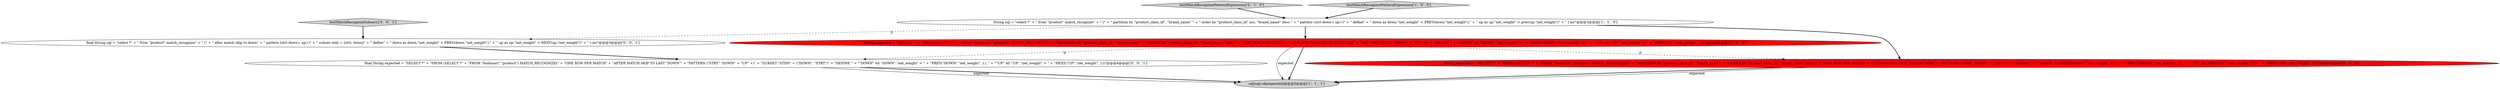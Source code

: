 digraph {
7 [style = filled, label = "testMatchRecognizeSubset1['0', '0', '1']", fillcolor = lightgray, shape = diamond image = "AAA0AAABBB3BBB"];
6 [style = filled, label = "final String expected = \"SELECT *\" + \"FROM (SELECT *\" + \"FROM \"foodmart\".\"product\") MATCH_RECOGNIZE(\" + \"ONE ROW PER MATCH\" + \"AFTER MATCH SKIP TO LAST \"DOWN\"\" + \"PATTERN (\"STRT\" \"DOWN\" + \"UP\" +)\" + \"SUBSET \"STDN\" = (\"DOWN\", \"STRT\")\" + \"DEFINE \" + \"\"DOWN\" AS \"DOWN\".\"net_weight\" < \" + \"PREV(\"DOWN\".\"net_weight\", 1), \" + \"\"UP\" AS \"UP\".\"net_weight\" > \" + \"NEXT(\"UP\".\"net_weight\", 1))\"@@@4@@@['0', '0', '1']", fillcolor = white, shape = ellipse image = "AAA0AAABBB3BBB"];
3 [style = filled, label = "String sql = \"select *\" + \" from \"product\" match_recognize\" + \" (\" + \" partition by \"product_class_id\", \"brand_name\" \" + \" order by \"product_class_id\" asc, \"brand_name\" desc \" + \" pattern (strt down+ up+)\" + \" define\" + \" down as down.\"net_weight\" < PREV(down.\"net_weight\"),\" + \" up as up.\"net_weight\" > prev(up.\"net_weight\")\" + \" ) mr\"@@@3@@@['1', '1', '0']", fillcolor = white, shape = ellipse image = "AAA0AAABBB1BBB"];
5 [style = filled, label = "String expected = \"SELECT *\" + \"FROM (SELECT *\" + \"FROM \"foodmart\".\"product\") MATCH_RECOGNIZE(\" + \"PARTITION BY \"product_class_id\", \"brand_name\"\" + \"ORDER BY \"product_class_id\", \"brand_name\" DESC\" + \"ONE ROW PER MATCH\" + \"AFTER MATCH SKIP TO NEXT ROW\" + \"PATTERN (\"STRT\" \"DOWN\" + \"UP\" +)\" + \"DEFINE \" + \"\"DOWN\" AS PREV(\"DOWN\".\"net_weight\", 0) < \" + \"PREV(\"DOWN\".\"net_weight\", 1), \" + \"\"UP\" AS PREV(\"UP\".\"net_weight\", 0) > \" + \"PREV(\"UP\".\"net_weight\", 1))\"@@@4@@@['0', '1', '0']", fillcolor = red, shape = ellipse image = "AAA1AAABBB2BBB"];
1 [style = filled, label = "String expected = \"SELECT *\" + \"FROM (SELECT *\" + \"FROM \"foodmart\".\"product\") MATCH_RECOGNIZE(\" + \"PARTITION BY \"product_class_id\", \"brand_name\"\" + \"ORDER BY \"product_class_id\", \"brand_name\" DESC\" + \"ONE ROW PER MATCH\" + \"AFTER MATCH SKIP TO NEXT ROW\" + \"PATTERN (\"STRT\" \"DOWN\" + \"UP\" +)\" + \"DEFINE \" + \"\"DOWN\" AS \"DOWN\".\"net_weight\" < \" + \"PREV(\"DOWN\".\"net_weight\", 1), \" + \"\"UP\" AS \"UP\".\"net_weight\" > \" + \"PREV(\"UP\".\"net_weight\", 1))\"@@@4@@@['1', '0', '0']", fillcolor = red, shape = ellipse image = "AAA1AAABBB1BBB"];
8 [style = filled, label = "final String sql = \"select *\" + \" from \"product\" match_recognize\" + \" (\" + \" after match skip to down\" + \" pattern (strt down+ up+)\" + \" subset stdn = (strt, down)\" + \" define\" + \" down as down.\"net_weight\" < PREV(down.\"net_weight\"),\" + \" up as up.\"net_weight\" > NEXT(up.\"net_weight\")\" + \" ) mr\"@@@3@@@['0', '0', '1']", fillcolor = white, shape = ellipse image = "AAA0AAABBB3BBB"];
4 [style = filled, label = "testMatchRecognizePatternExpression['0', '1', '0']", fillcolor = lightgray, shape = diamond image = "AAA0AAABBB2BBB"];
2 [style = filled, label = "testMatchRecognizePatternExpression['1', '0', '0']", fillcolor = lightgray, shape = diamond image = "AAA0AAABBB1BBB"];
0 [style = filled, label = "sql(sql).ok(expected)@@@5@@@['1', '1', '1']", fillcolor = lightgray, shape = ellipse image = "AAA0AAABBB1BBB"];
3->8 [style = dashed, label="0"];
4->3 [style = bold, label=""];
3->5 [style = bold, label=""];
8->6 [style = bold, label=""];
6->0 [style = bold, label=""];
6->0 [style = solid, label="expected"];
1->0 [style = bold, label=""];
1->5 [style = dashed, label="0"];
5->0 [style = bold, label=""];
3->1 [style = bold, label=""];
7->8 [style = bold, label=""];
5->0 [style = solid, label="expected"];
1->6 [style = dashed, label="0"];
2->3 [style = bold, label=""];
1->0 [style = solid, label="expected"];
}
